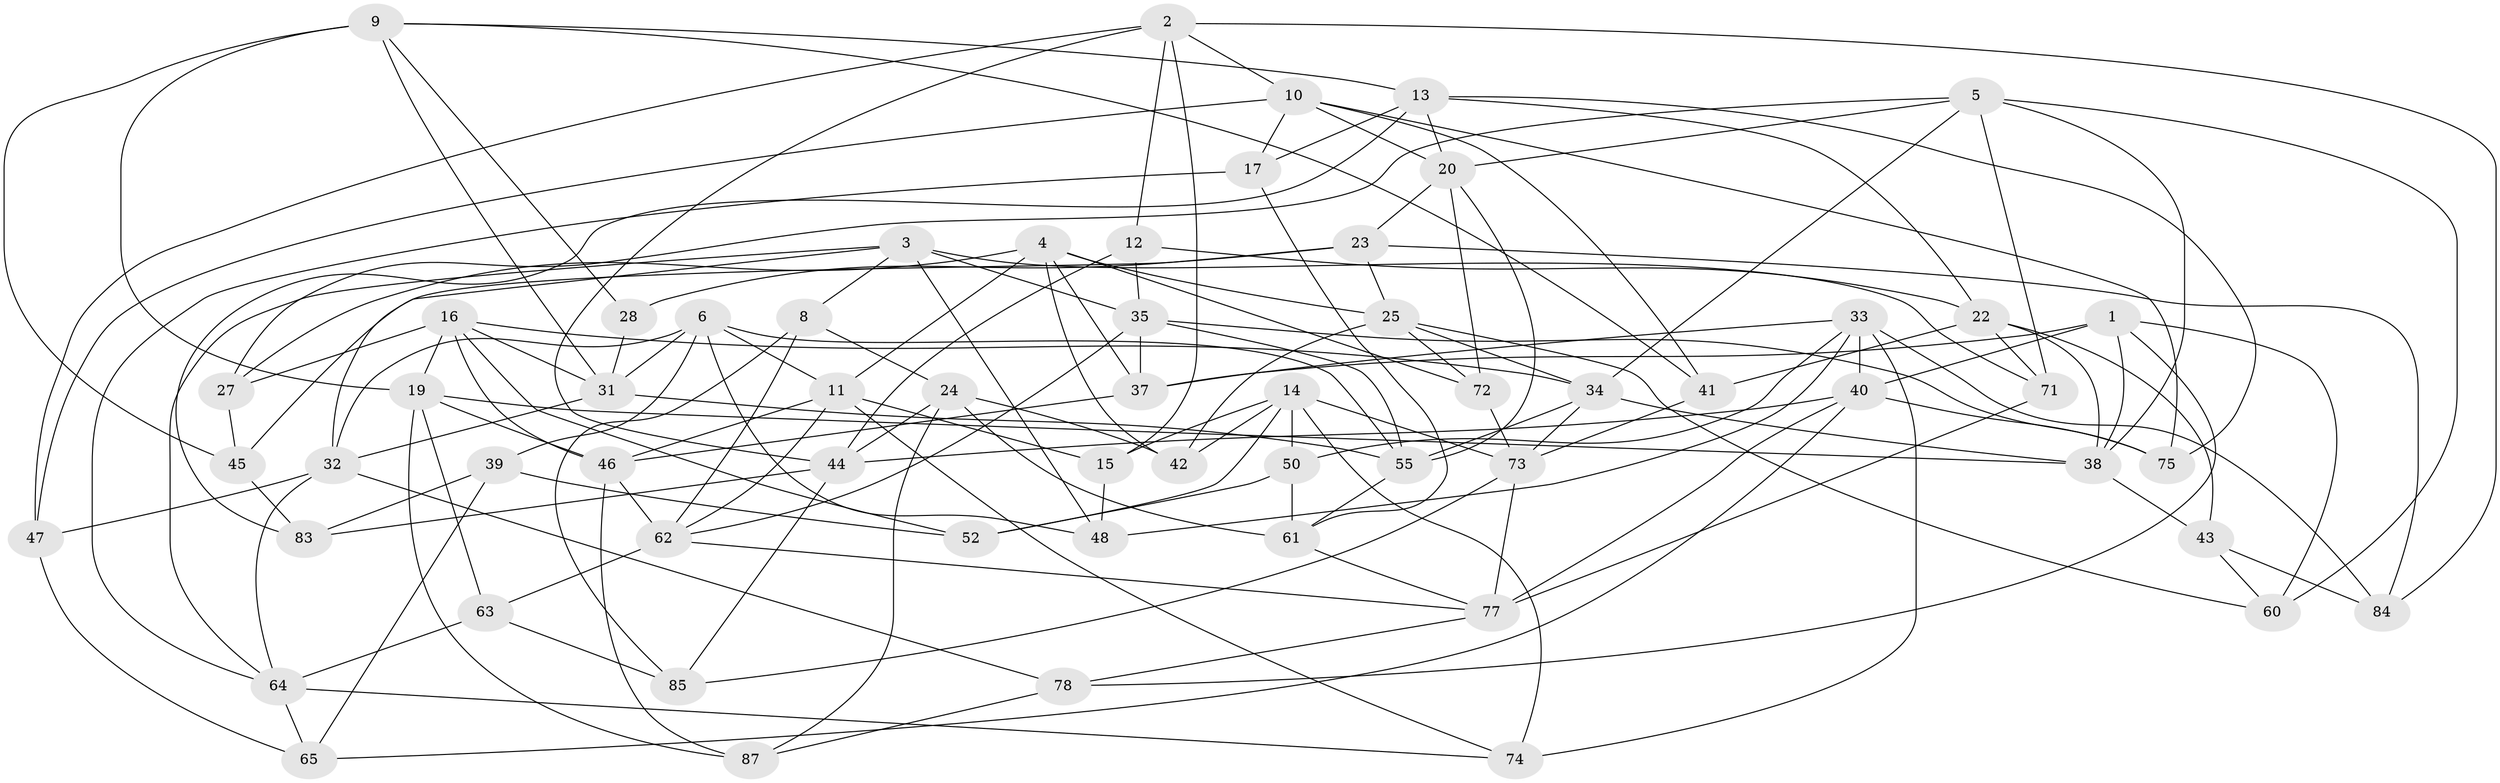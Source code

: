 // original degree distribution, {4: 1.0}
// Generated by graph-tools (version 1.1) at 2025/11/02/27/25 16:11:45]
// undirected, 61 vertices, 153 edges
graph export_dot {
graph [start="1"]
  node [color=gray90,style=filled];
  1 [super="+70"];
  2 [super="+95"];
  3 [super="+54"];
  4 [super="+7"];
  5 [super="+26"];
  6 [super="+51"];
  8;
  9 [super="+79"];
  10 [super="+94"];
  11 [super="+21"];
  12;
  13 [super="+18"];
  14 [super="+92"];
  15;
  16 [super="+67"];
  17;
  19 [super="+68"];
  20 [super="+82"];
  22 [super="+56"];
  23 [super="+53"];
  24 [super="+30"];
  25 [super="+29"];
  27;
  28;
  31 [super="+49"];
  32 [super="+57"];
  33 [super="+86"];
  34 [super="+59"];
  35 [super="+36"];
  37 [super="+58"];
  38 [super="+91"];
  39;
  40 [super="+88"];
  41;
  42;
  43;
  44 [super="+90"];
  45;
  46 [super="+80"];
  47;
  48;
  50;
  52;
  55 [super="+89"];
  60;
  61 [super="+76"];
  62 [super="+66"];
  63;
  64 [super="+69"];
  65;
  71;
  72;
  73 [super="+81"];
  74;
  75;
  77 [super="+93"];
  78;
  83;
  84;
  85;
  87;
  1 -- 40;
  1 -- 78;
  1 -- 37 [weight=2];
  1 -- 60;
  1 -- 38;
  2 -- 12;
  2 -- 84;
  2 -- 15;
  2 -- 10;
  2 -- 44;
  2 -- 47;
  3 -- 48;
  3 -- 8;
  3 -- 71;
  3 -- 35;
  3 -- 64;
  3 -- 32;
  4 -- 72;
  4 -- 42;
  4 -- 27;
  4 -- 37;
  4 -- 11;
  4 -- 25;
  5 -- 20;
  5 -- 27;
  5 -- 60;
  5 -- 71;
  5 -- 34;
  5 -- 38;
  6 -- 55;
  6 -- 32;
  6 -- 39;
  6 -- 48;
  6 -- 31;
  6 -- 11;
  8 -- 85;
  8 -- 24;
  8 -- 62;
  9 -- 31;
  9 -- 13;
  9 -- 45;
  9 -- 19;
  9 -- 28;
  9 -- 41;
  10 -- 17;
  10 -- 47;
  10 -- 75;
  10 -- 41;
  10 -- 20;
  11 -- 15;
  11 -- 74;
  11 -- 62;
  11 -- 46;
  12 -- 22;
  12 -- 35;
  12 -- 44;
  13 -- 75;
  13 -- 17;
  13 -- 83;
  13 -- 20;
  13 -- 22;
  14 -- 50;
  14 -- 42;
  14 -- 52;
  14 -- 74;
  14 -- 15;
  14 -- 73;
  15 -- 48;
  16 -- 27;
  16 -- 34;
  16 -- 52;
  16 -- 31;
  16 -- 46;
  16 -- 19;
  17 -- 64;
  17 -- 61;
  19 -- 63;
  19 -- 38;
  19 -- 46;
  19 -- 87;
  20 -- 72;
  20 -- 23;
  20 -- 55;
  22 -- 43;
  22 -- 41;
  22 -- 38;
  22 -- 71;
  23 -- 84;
  23 -- 28 [weight=2];
  23 -- 45;
  23 -- 25;
  24 -- 61 [weight=2];
  24 -- 42;
  24 -- 87;
  24 -- 44;
  25 -- 72;
  25 -- 60;
  25 -- 34;
  25 -- 42;
  27 -- 45;
  28 -- 31;
  31 -- 55;
  31 -- 32;
  32 -- 78;
  32 -- 64;
  32 -- 47;
  33 -- 84;
  33 -- 74;
  33 -- 37;
  33 -- 48;
  33 -- 50;
  33 -- 40;
  34 -- 73;
  34 -- 55;
  34 -- 38;
  35 -- 62;
  35 -- 37;
  35 -- 75;
  35 -- 55;
  37 -- 46;
  38 -- 43;
  39 -- 65;
  39 -- 52;
  39 -- 83;
  40 -- 44;
  40 -- 65;
  40 -- 75;
  40 -- 77;
  41 -- 73;
  43 -- 84;
  43 -- 60;
  44 -- 85;
  44 -- 83;
  45 -- 83;
  46 -- 62;
  46 -- 87;
  47 -- 65;
  50 -- 52;
  50 -- 61;
  55 -- 61;
  61 -- 77;
  62 -- 63;
  62 -- 77;
  63 -- 85;
  63 -- 64;
  64 -- 65;
  64 -- 74;
  71 -- 77;
  72 -- 73;
  73 -- 85;
  73 -- 77;
  77 -- 78;
  78 -- 87;
}
